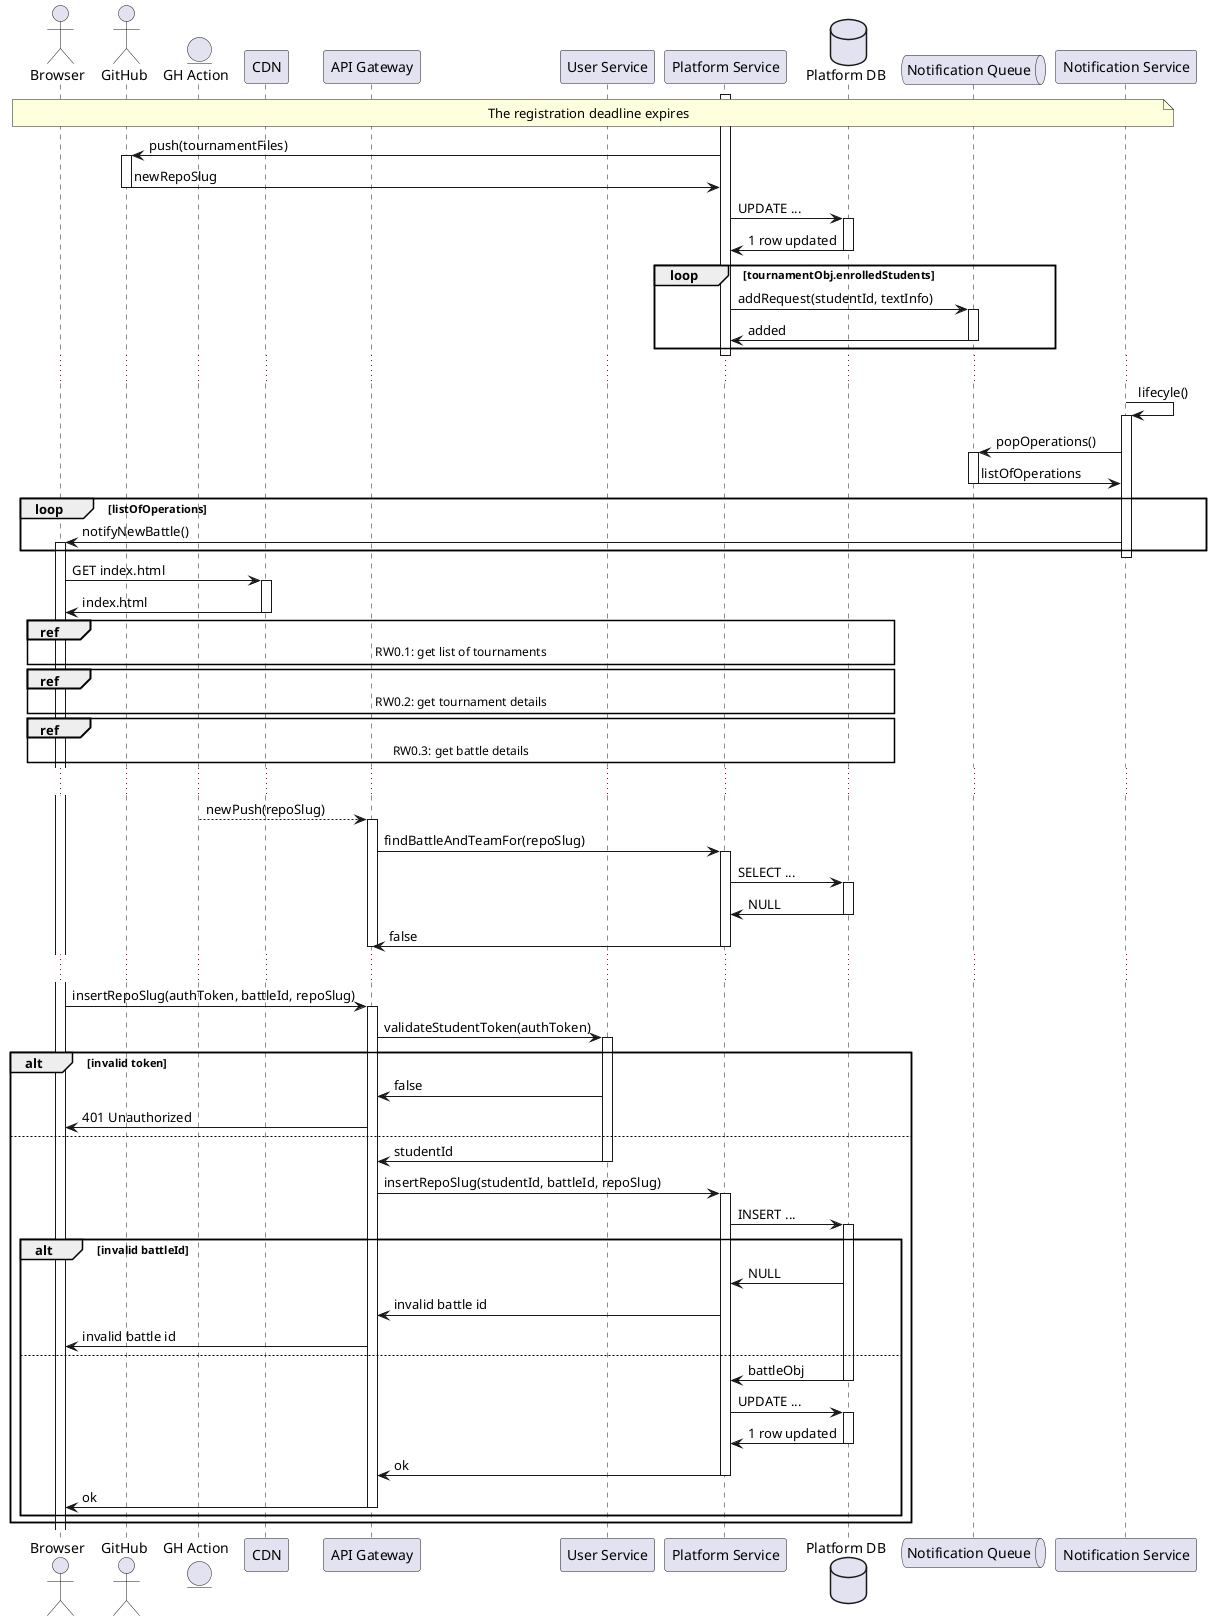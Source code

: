 @startuml RW9 - Educator closes a tournament

actor Browser
actor "GitHub" as gh
entity "GH Action" as gha
participant CDN
participant "API Gateway" as gateway
participant "User Service" as auth

participant "Platform Service" as platform
database "Platform DB" as platformDb

participant "Platform Service" as platform
database "Platform DB" as platformDb

queue  "Notification Queue" as notificationQueue
participant "Notification Service" as notification

note across: The registration deadline expires

activate platform
platform -> gh ++ : push(tournamentFiles)
platform <- gh -- : newRepoSlug
platform -> platformDb ++ : UPDATE ...
platform <- platformDb -- : 1 row updated

loop tournamentObj.enrolledStudents
    platform -> notificationQueue ++ : addRequest(studentId, textInfo)
    platform <- notificationQueue --: added
end
deactivate platform

...
notification -> notification ++ : lifecyle()
notification -> notificationQueue ++: popOperations()
notification <- notificationQueue --:listOfOperations

loop listOfOperations
    notification -> Browser ++: notifyNewBattle()
end
deactivate notification

activate Browser
Browser -> CDN ++ : GET index.html
Browser <- CDN -- : index.html

ref over Browser, gateway, auth, platform, platformDb: RW0.1: get list of tournaments
ref over Browser, gateway, auth, platform, platformDb: RW0.2: get tournament details
ref over Browser, gateway, auth, platform, platformDb: RW0.3: get battle details

...
gha --> gateway ++ : newPush(repoSlug)
gateway -> platform ++ : findBattleAndTeamFor(repoSlug)
platform -> platformDb ++ : SELECT ...  
platform <- platformDb -- : NULL
gateway <- platform -- : false
deactivate gateway
...

Browser -> gateway ++ : insertRepoSlug(authToken, battleId, repoSlug)
gateway -> auth ++ : validateStudentToken(authToken)
alt invalid token
    gateway <- auth : false
    Browser <- gateway : 401 Unauthorized
else
    gateway <- auth -- : studentId
    gateway -> platform ++ : insertRepoSlug(studentId, battleId, repoSlug)

    platform -> platformDb ++ : INSERT ...

    alt invalid battleId
        platform <- platformDb : NULL
        gateway <- platform : invalid battle id
        Browser <- gateway : invalid battle id
    else
        platform <- platformDb -- : battleObj
        platform -> platformDb ++ : UPDATE ...
        platform <- platformDb -- : 1 row updated

        gateway <- platform -- : ok
        Browser <- gateway -- : ok
    end
end


@enduml